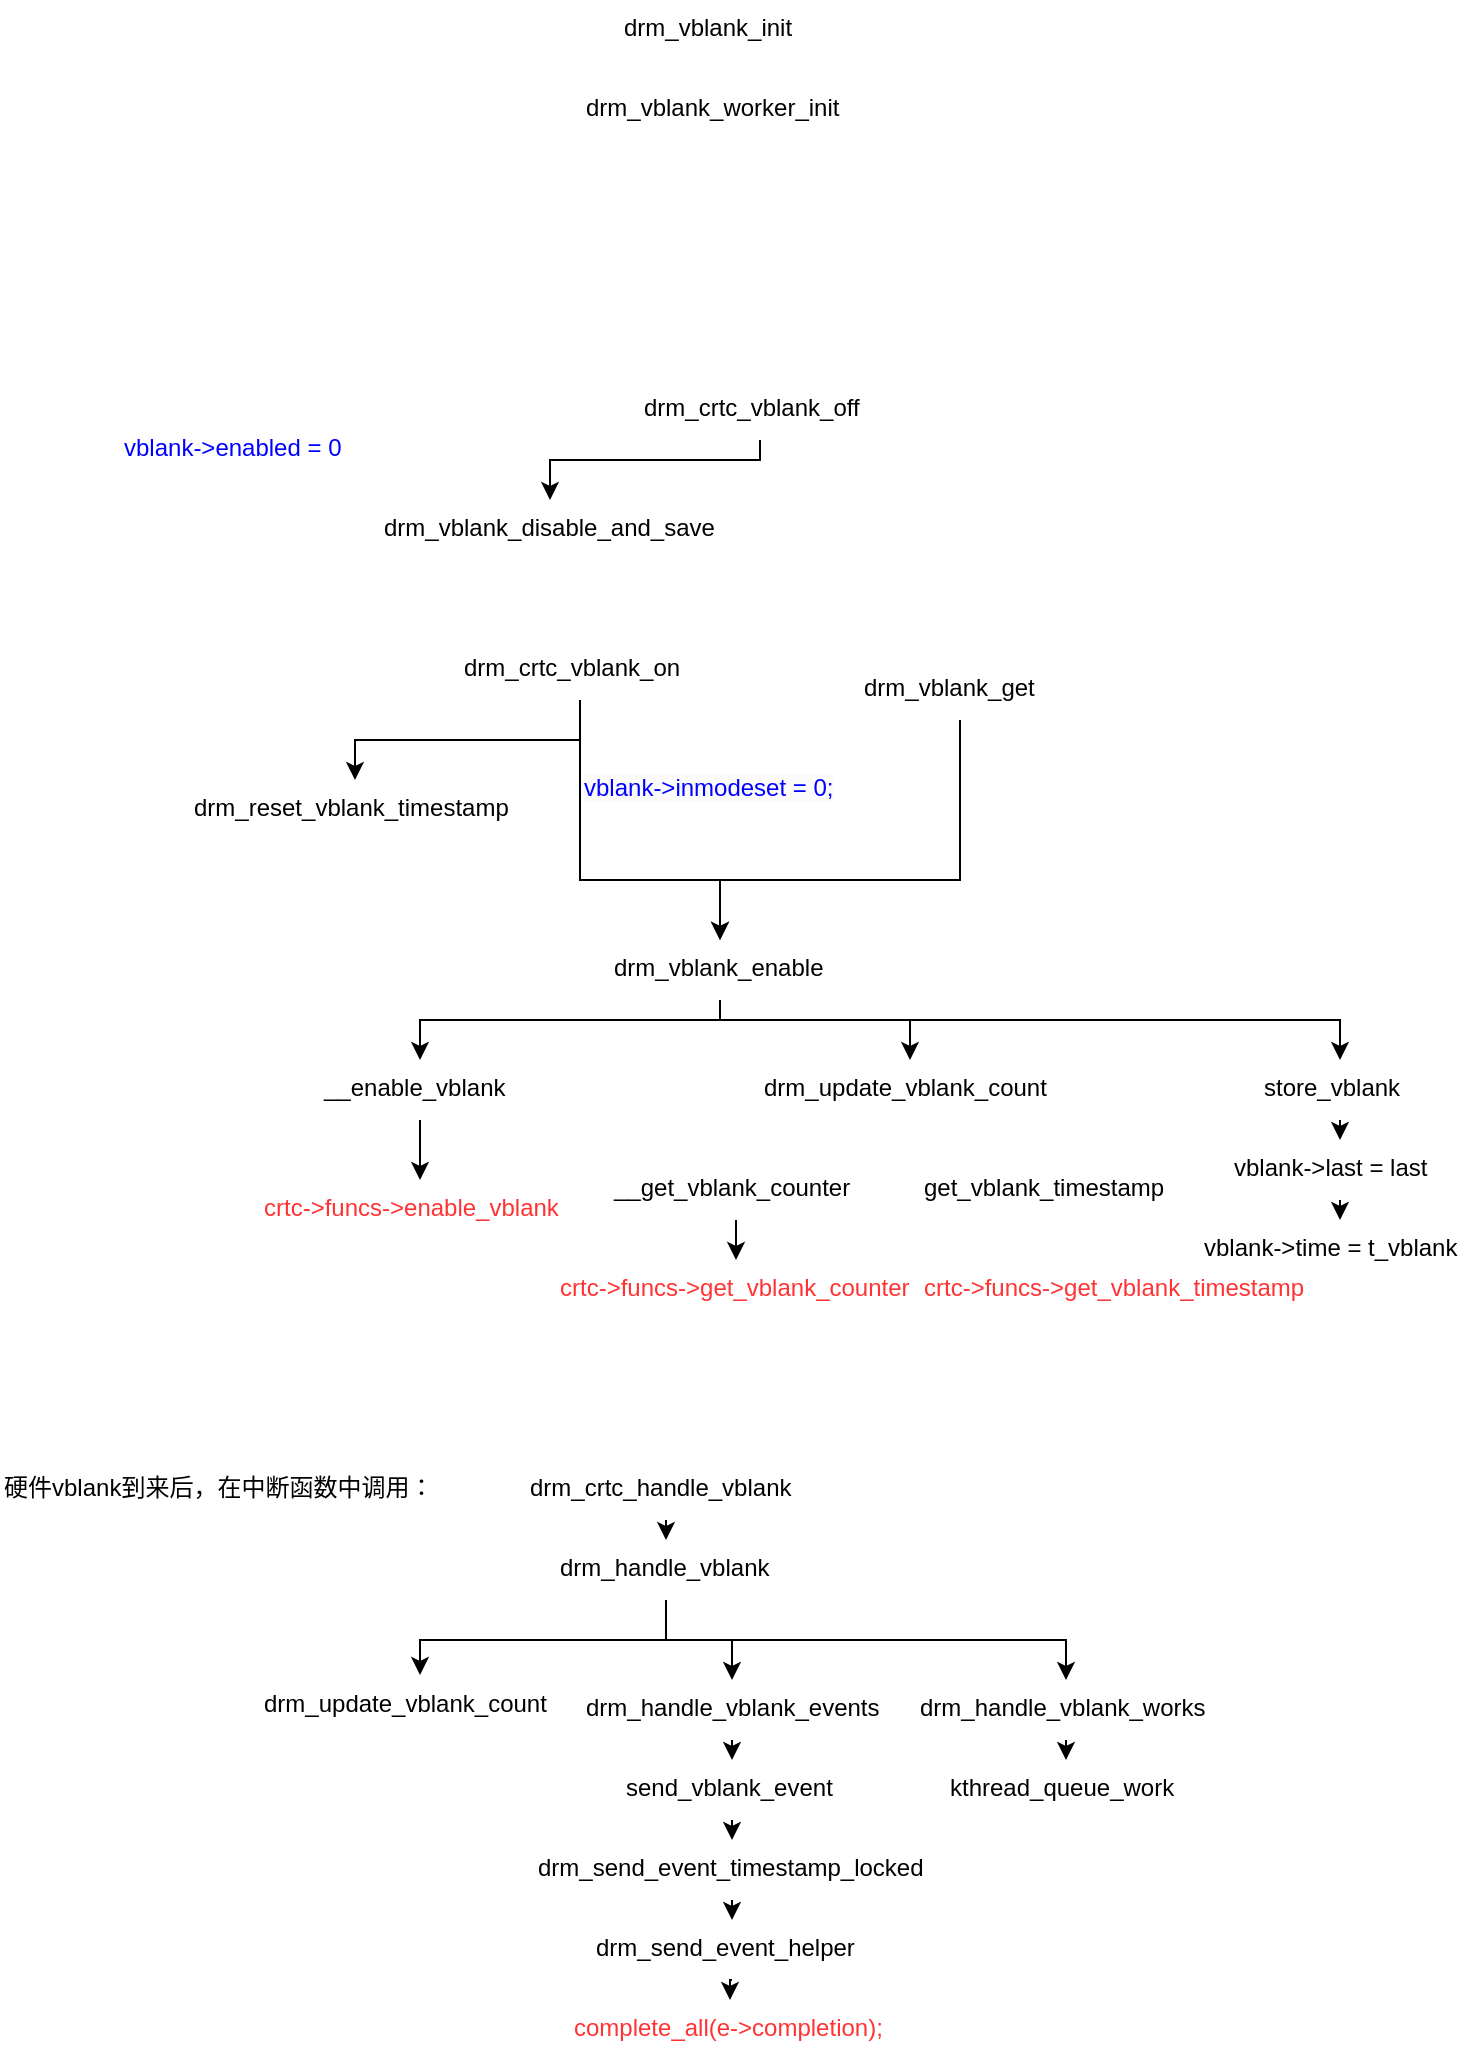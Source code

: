 <mxfile version="24.7.16">
  <diagram name="第 1 页" id="HQs-CLED2X2MUGQiXkbR">
    <mxGraphModel dx="1064" dy="1707" grid="1" gridSize="10" guides="1" tooltips="1" connect="1" arrows="1" fold="1" page="1" pageScale="1" pageWidth="827" pageHeight="1169" math="0" shadow="0">
      <root>
        <mxCell id="0" />
        <mxCell id="1" parent="0" />
        <mxCell id="Lhvy_onTUj4dt_1nR8uf-40" style="edgeStyle=orthogonalEdgeStyle;rounded=0;orthogonalLoop=1;jettySize=auto;html=1;exitX=0.5;exitY=1;exitDx=0;exitDy=0;entryX=0.5;entryY=0;entryDx=0;entryDy=0;" parent="1" source="HEfscEinG6NMkhZ_wRlj-1" target="Lhvy_onTUj4dt_1nR8uf-39" edge="1">
          <mxGeometry relative="1" as="geometry">
            <Array as="points">
              <mxPoint x="410" y="-20" />
              <mxPoint x="305" y="-20" />
            </Array>
          </mxGeometry>
        </mxCell>
        <mxCell id="HEfscEinG6NMkhZ_wRlj-1" value="drm_crtc_vblank_off" style="text;whiteSpace=wrap;html=1;" parent="1" vertex="1">
          <mxGeometry x="350" y="-60" width="120" height="30" as="geometry" />
        </mxCell>
        <mxCell id="HEfscEinG6NMkhZ_wRlj-2" value="drm_vblank_init" style="text;whiteSpace=wrap;html=1;" parent="1" vertex="1">
          <mxGeometry x="340" y="-250" width="100" height="30" as="geometry" />
        </mxCell>
        <mxCell id="Lhvy_onTUj4dt_1nR8uf-32" style="edgeStyle=orthogonalEdgeStyle;rounded=0;orthogonalLoop=1;jettySize=auto;html=1;exitX=0.5;exitY=1;exitDx=0;exitDy=0;entryX=0.5;entryY=0;entryDx=0;entryDy=0;" parent="1" source="HEfscEinG6NMkhZ_wRlj-4" target="Lhvy_onTUj4dt_1nR8uf-27" edge="1">
          <mxGeometry relative="1" as="geometry" />
        </mxCell>
        <mxCell id="Lhvy_onTUj4dt_1nR8uf-33" style="edgeStyle=orthogonalEdgeStyle;rounded=0;orthogonalLoop=1;jettySize=auto;html=1;exitX=0.5;exitY=1;exitDx=0;exitDy=0;entryX=0.5;entryY=0;entryDx=0;entryDy=0;" parent="1" source="HEfscEinG6NMkhZ_wRlj-4" target="Lhvy_onTUj4dt_1nR8uf-5" edge="1">
          <mxGeometry relative="1" as="geometry">
            <Array as="points">
              <mxPoint x="320" y="190" />
              <mxPoint x="390" y="190" />
            </Array>
          </mxGeometry>
        </mxCell>
        <mxCell id="HEfscEinG6NMkhZ_wRlj-4" value="drm_crtc_vblank_on" style="text;whiteSpace=wrap;html=1;" parent="1" vertex="1">
          <mxGeometry x="260" y="70" width="120" height="30" as="geometry" />
        </mxCell>
        <mxCell id="Lhvy_onTUj4dt_1nR8uf-4" style="edgeStyle=orthogonalEdgeStyle;rounded=0;orthogonalLoop=1;jettySize=auto;html=1;exitX=0.5;exitY=1;exitDx=0;exitDy=0;entryX=0.5;entryY=0;entryDx=0;entryDy=0;" parent="1" source="Lhvy_onTUj4dt_1nR8uf-1" target="Lhvy_onTUj4dt_1nR8uf-2" edge="1">
          <mxGeometry relative="1" as="geometry" />
        </mxCell>
        <mxCell id="Lhvy_onTUj4dt_1nR8uf-1" value="__enable_vblank" style="text;whiteSpace=wrap;html=1;" parent="1" vertex="1">
          <mxGeometry x="190" y="280" width="100" height="30" as="geometry" />
        </mxCell>
        <mxCell id="Lhvy_onTUj4dt_1nR8uf-2" value="&lt;font color=&quot;#ff3333&quot;&gt;crtc-&amp;gt;funcs-&amp;gt;enable_vblank&lt;/font&gt;" style="text;whiteSpace=wrap;html=1;" parent="1" vertex="1">
          <mxGeometry x="160" y="340" width="160" height="30" as="geometry" />
        </mxCell>
        <mxCell id="Lhvy_onTUj4dt_1nR8uf-6" style="edgeStyle=orthogonalEdgeStyle;rounded=0;orthogonalLoop=1;jettySize=auto;html=1;exitX=0.5;exitY=1;exitDx=0;exitDy=0;entryX=0.5;entryY=0;entryDx=0;entryDy=0;" parent="1" source="Lhvy_onTUj4dt_1nR8uf-5" target="Lhvy_onTUj4dt_1nR8uf-1" edge="1">
          <mxGeometry relative="1" as="geometry">
            <Array as="points">
              <mxPoint x="390" y="260" />
              <mxPoint x="240" y="260" />
            </Array>
          </mxGeometry>
        </mxCell>
        <mxCell id="Lhvy_onTUj4dt_1nR8uf-8" style="edgeStyle=orthogonalEdgeStyle;rounded=0;orthogonalLoop=1;jettySize=auto;html=1;exitX=0.5;exitY=1;exitDx=0;exitDy=0;entryX=0.5;entryY=0;entryDx=0;entryDy=0;" parent="1" source="Lhvy_onTUj4dt_1nR8uf-5" target="Lhvy_onTUj4dt_1nR8uf-7" edge="1">
          <mxGeometry relative="1" as="geometry">
            <Array as="points">
              <mxPoint x="390" y="260" />
              <mxPoint x="485" y="260" />
            </Array>
          </mxGeometry>
        </mxCell>
        <mxCell id="Lhvy_onTUj4dt_1nR8uf-18" style="edgeStyle=orthogonalEdgeStyle;rounded=0;orthogonalLoop=1;jettySize=auto;html=1;exitX=0.5;exitY=1;exitDx=0;exitDy=0;entryX=0.5;entryY=0;entryDx=0;entryDy=0;" parent="1" source="Lhvy_onTUj4dt_1nR8uf-5" target="Lhvy_onTUj4dt_1nR8uf-17" edge="1">
          <mxGeometry relative="1" as="geometry">
            <Array as="points">
              <mxPoint x="390" y="260" />
              <mxPoint x="700" y="260" />
            </Array>
          </mxGeometry>
        </mxCell>
        <mxCell id="Lhvy_onTUj4dt_1nR8uf-5" value="drm_vblank_enable" style="text;whiteSpace=wrap;html=1;" parent="1" vertex="1">
          <mxGeometry x="335" y="220" width="110" height="30" as="geometry" />
        </mxCell>
        <mxCell id="Lhvy_onTUj4dt_1nR8uf-7" value="drm_update_vblank_count" style="text;whiteSpace=wrap;html=1;" parent="1" vertex="1">
          <mxGeometry x="410" y="280" width="150" height="30" as="geometry" />
        </mxCell>
        <mxCell id="Lhvy_onTUj4dt_1nR8uf-12" style="edgeStyle=orthogonalEdgeStyle;rounded=0;orthogonalLoop=1;jettySize=auto;html=1;exitX=0.5;exitY=1;exitDx=0;exitDy=0;entryX=0.5;entryY=0;entryDx=0;entryDy=0;" parent="1" source="Lhvy_onTUj4dt_1nR8uf-9" target="Lhvy_onTUj4dt_1nR8uf-11" edge="1">
          <mxGeometry relative="1" as="geometry" />
        </mxCell>
        <mxCell id="Lhvy_onTUj4dt_1nR8uf-9" value="__get_vblank_counter" style="text;whiteSpace=wrap;html=1;" parent="1" vertex="1">
          <mxGeometry x="335" y="330" width="126" height="30" as="geometry" />
        </mxCell>
        <mxCell id="Lhvy_onTUj4dt_1nR8uf-11" value="&lt;font color=&quot;#ff3333&quot;&gt;crtc-&amp;gt;funcs-&amp;gt;get_vblank_counter&lt;/font&gt;" style="text;whiteSpace=wrap;html=1;" parent="1" vertex="1">
          <mxGeometry x="308" y="380" width="180" height="30" as="geometry" />
        </mxCell>
        <mxCell id="Lhvy_onTUj4dt_1nR8uf-13" value="get_vblank_timestamp" style="text;whiteSpace=wrap;html=1;" parent="1" vertex="1">
          <mxGeometry x="490" y="330" width="130" height="30" as="geometry" />
        </mxCell>
        <mxCell id="Lhvy_onTUj4dt_1nR8uf-15" value="&lt;font color=&quot;#ff3333&quot;&gt;crtc-&amp;gt;funcs-&amp;gt;get_vblank_timestamp&lt;/font&gt;" style="text;whiteSpace=wrap;html=1;" parent="1" vertex="1">
          <mxGeometry x="490" y="380" width="200" height="30" as="geometry" />
        </mxCell>
        <mxCell id="Lhvy_onTUj4dt_1nR8uf-24" style="edgeStyle=orthogonalEdgeStyle;rounded=0;orthogonalLoop=1;jettySize=auto;html=1;exitX=0.5;exitY=1;exitDx=0;exitDy=0;entryX=0.5;entryY=0;entryDx=0;entryDy=0;" parent="1" source="Lhvy_onTUj4dt_1nR8uf-17" target="Lhvy_onTUj4dt_1nR8uf-19" edge="1">
          <mxGeometry relative="1" as="geometry" />
        </mxCell>
        <mxCell id="Lhvy_onTUj4dt_1nR8uf-17" value="store_vblank" style="text;whiteSpace=wrap;html=1;" parent="1" vertex="1">
          <mxGeometry x="660" y="280" width="80" height="30" as="geometry" />
        </mxCell>
        <mxCell id="Lhvy_onTUj4dt_1nR8uf-25" style="edgeStyle=orthogonalEdgeStyle;rounded=0;orthogonalLoop=1;jettySize=auto;html=1;exitX=0.5;exitY=1;exitDx=0;exitDy=0;entryX=0.5;entryY=0;entryDx=0;entryDy=0;" parent="1" source="Lhvy_onTUj4dt_1nR8uf-19" target="Lhvy_onTUj4dt_1nR8uf-20" edge="1">
          <mxGeometry relative="1" as="geometry" />
        </mxCell>
        <mxCell id="Lhvy_onTUj4dt_1nR8uf-19" value="vblank-&gt;last = last" style="text;whiteSpace=wrap;html=1;" parent="1" vertex="1">
          <mxGeometry x="645" y="320" width="110" height="30" as="geometry" />
        </mxCell>
        <mxCell id="Lhvy_onTUj4dt_1nR8uf-20" value="vblank-&amp;gt;time = t_vblank" style="text;whiteSpace=wrap;html=1;" parent="1" vertex="1">
          <mxGeometry x="630" y="360" width="140" height="30" as="geometry" />
        </mxCell>
        <mxCell id="Lhvy_onTUj4dt_1nR8uf-36" style="edgeStyle=orthogonalEdgeStyle;rounded=0;orthogonalLoop=1;jettySize=auto;html=1;entryX=0.5;entryY=0;entryDx=0;entryDy=0;" parent="1" source="Lhvy_onTUj4dt_1nR8uf-22" target="Lhvy_onTUj4dt_1nR8uf-5" edge="1">
          <mxGeometry relative="1" as="geometry">
            <Array as="points">
              <mxPoint x="510" y="190" />
              <mxPoint x="390" y="190" />
            </Array>
          </mxGeometry>
        </mxCell>
        <mxCell id="Lhvy_onTUj4dt_1nR8uf-22" value="drm_vblank_get" style="text;whiteSpace=wrap;html=1;" parent="1" vertex="1">
          <mxGeometry x="460" y="80" width="100" height="30" as="geometry" />
        </mxCell>
        <mxCell id="Lhvy_onTUj4dt_1nR8uf-27" value="drm_reset_vblank_timestamp" style="text;whiteSpace=wrap;html=1;" parent="1" vertex="1">
          <mxGeometry x="125" y="140" width="165" height="30" as="geometry" />
        </mxCell>
        <mxCell id="Lhvy_onTUj4dt_1nR8uf-39" value="drm_vblank_disable_and_save" style="text;whiteSpace=wrap;html=1;" parent="1" vertex="1">
          <mxGeometry x="220" width="170" height="30" as="geometry" />
        </mxCell>
        <mxCell id="Lhvy_onTUj4dt_1nR8uf-44" value="&lt;span style=&quot;color: rgb(0, 0, 255); font-family: Helvetica; font-size: 12px; font-style: normal; font-variant-ligatures: normal; font-variant-caps: normal; font-weight: 400; letter-spacing: normal; orphans: 2; text-align: center; text-indent: 0px; text-transform: none; widows: 2; word-spacing: 0px; -webkit-text-stroke-width: 0px; white-space: normal; background-color: rgb(251, 251, 251); text-decoration-thickness: initial; text-decoration-style: initial; text-decoration-color: initial; display: inline !important; float: none;&quot;&gt;vblank-&amp;gt;inmodeset = 0;&lt;/span&gt;" style="text;whiteSpace=wrap;html=1;" parent="1" vertex="1">
          <mxGeometry x="320" y="130" width="130" height="30" as="geometry" />
        </mxCell>
        <mxCell id="Lhvy_onTUj4dt_1nR8uf-60" style="edgeStyle=orthogonalEdgeStyle;rounded=0;orthogonalLoop=1;jettySize=auto;html=1;exitX=0.5;exitY=1;exitDx=0;exitDy=0;" parent="1" source="Lhvy_onTUj4dt_1nR8uf-46" target="Lhvy_onTUj4dt_1nR8uf-51" edge="1">
          <mxGeometry relative="1" as="geometry">
            <Array as="points">
              <mxPoint x="363" y="570" />
              <mxPoint x="240" y="570" />
            </Array>
          </mxGeometry>
        </mxCell>
        <mxCell id="Lhvy_onTUj4dt_1nR8uf-61" style="edgeStyle=orthogonalEdgeStyle;rounded=0;orthogonalLoop=1;jettySize=auto;html=1;exitX=0.5;exitY=1;exitDx=0;exitDy=0;entryX=0.5;entryY=0;entryDx=0;entryDy=0;" parent="1" source="Lhvy_onTUj4dt_1nR8uf-46" target="Lhvy_onTUj4dt_1nR8uf-52" edge="1">
          <mxGeometry relative="1" as="geometry" />
        </mxCell>
        <mxCell id="Lhvy_onTUj4dt_1nR8uf-62" style="edgeStyle=orthogonalEdgeStyle;rounded=0;orthogonalLoop=1;jettySize=auto;html=1;exitX=0.5;exitY=1;exitDx=0;exitDy=0;entryX=0.5;entryY=0;entryDx=0;entryDy=0;" parent="1" source="Lhvy_onTUj4dt_1nR8uf-46" target="Lhvy_onTUj4dt_1nR8uf-53" edge="1">
          <mxGeometry relative="1" as="geometry" />
        </mxCell>
        <mxCell id="Lhvy_onTUj4dt_1nR8uf-46" value="drm_handle_vblank" style="text;whiteSpace=wrap;html=1;" parent="1" vertex="1">
          <mxGeometry x="308" y="520" width="110" height="30" as="geometry" />
        </mxCell>
        <mxCell id="Lhvy_onTUj4dt_1nR8uf-59" style="edgeStyle=orthogonalEdgeStyle;rounded=0;orthogonalLoop=1;jettySize=auto;html=1;exitX=0.5;exitY=1;exitDx=0;exitDy=0;entryX=0.5;entryY=0;entryDx=0;entryDy=0;" parent="1" source="Lhvy_onTUj4dt_1nR8uf-47" target="Lhvy_onTUj4dt_1nR8uf-46" edge="1">
          <mxGeometry relative="1" as="geometry" />
        </mxCell>
        <mxCell id="Lhvy_onTUj4dt_1nR8uf-47" value="drm_crtc_handle_vblank" style="text;whiteSpace=wrap;html=1;" parent="1" vertex="1">
          <mxGeometry x="293" y="480" width="140" height="30" as="geometry" />
        </mxCell>
        <mxCell id="Lhvy_onTUj4dt_1nR8uf-48" value="硬件vblank到来后，在中断函数中调用：" style="text;whiteSpace=wrap;html=1;" parent="1" vertex="1">
          <mxGeometry x="30" y="480" width="220" height="30" as="geometry" />
        </mxCell>
        <mxCell id="Lhvy_onTUj4dt_1nR8uf-49" value="vblank-&amp;gt;enabled = 0" style="text;whiteSpace=wrap;html=1;fontColor=#0000FF;" parent="1" vertex="1">
          <mxGeometry x="90" y="-40" width="120" height="30" as="geometry" />
        </mxCell>
        <mxCell id="Lhvy_onTUj4dt_1nR8uf-51" value="drm_update_vblank_count" style="text;whiteSpace=wrap;html=1;" parent="1" vertex="1">
          <mxGeometry x="160" y="587.5" width="155" height="25" as="geometry" />
        </mxCell>
        <mxCell id="Cp54ddVQhLDNcRKYRIW8-3" style="edgeStyle=orthogonalEdgeStyle;rounded=0;orthogonalLoop=1;jettySize=auto;html=1;exitX=0.5;exitY=1;exitDx=0;exitDy=0;entryX=0.5;entryY=0;entryDx=0;entryDy=0;" edge="1" parent="1" source="Lhvy_onTUj4dt_1nR8uf-52" target="Lhvy_onTUj4dt_1nR8uf-54">
          <mxGeometry relative="1" as="geometry" />
        </mxCell>
        <mxCell id="Lhvy_onTUj4dt_1nR8uf-52" value="drm_handle_vblank_events" style="text;whiteSpace=wrap;html=1;" parent="1" vertex="1">
          <mxGeometry x="321" y="590" width="150" height="30" as="geometry" />
        </mxCell>
        <mxCell id="Lhvy_onTUj4dt_1nR8uf-64" style="edgeStyle=orthogonalEdgeStyle;rounded=0;orthogonalLoop=1;jettySize=auto;html=1;exitX=0.5;exitY=1;exitDx=0;exitDy=0;entryX=0.5;entryY=0;entryDx=0;entryDy=0;" parent="1" source="Lhvy_onTUj4dt_1nR8uf-53" target="Lhvy_onTUj4dt_1nR8uf-55" edge="1">
          <mxGeometry relative="1" as="geometry" />
        </mxCell>
        <mxCell id="Lhvy_onTUj4dt_1nR8uf-53" value="drm_handle_vblank_works" style="text;whiteSpace=wrap;html=1;" parent="1" vertex="1">
          <mxGeometry x="488" y="590" width="150" height="30" as="geometry" />
        </mxCell>
        <mxCell id="Cp54ddVQhLDNcRKYRIW8-5" style="edgeStyle=orthogonalEdgeStyle;rounded=0;orthogonalLoop=1;jettySize=auto;html=1;exitX=0.5;exitY=1;exitDx=0;exitDy=0;entryX=0.5;entryY=0;entryDx=0;entryDy=0;" edge="1" parent="1" source="Lhvy_onTUj4dt_1nR8uf-54" target="Cp54ddVQhLDNcRKYRIW8-4">
          <mxGeometry relative="1" as="geometry" />
        </mxCell>
        <mxCell id="Lhvy_onTUj4dt_1nR8uf-54" value="send_vblank_event" style="text;whiteSpace=wrap;html=1;" parent="1" vertex="1">
          <mxGeometry x="341" y="630" width="110" height="30" as="geometry" />
        </mxCell>
        <mxCell id="Lhvy_onTUj4dt_1nR8uf-55" value="kthread_queue_work" style="text;whiteSpace=wrap;html=1;" parent="1" vertex="1">
          <mxGeometry x="503" y="630" width="120" height="30" as="geometry" />
        </mxCell>
        <mxCell id="Lhvy_onTUj4dt_1nR8uf-58" value="drm_vblank_worker_init" style="text;whiteSpace=wrap;html=1;" parent="1" vertex="1">
          <mxGeometry x="321" y="-210" width="140" height="30" as="geometry" />
        </mxCell>
        <mxCell id="Cp54ddVQhLDNcRKYRIW8-7" style="edgeStyle=orthogonalEdgeStyle;rounded=0;orthogonalLoop=1;jettySize=auto;html=1;exitX=0.5;exitY=1;exitDx=0;exitDy=0;entryX=0.5;entryY=0;entryDx=0;entryDy=0;" edge="1" parent="1" source="Cp54ddVQhLDNcRKYRIW8-4" target="Cp54ddVQhLDNcRKYRIW8-6">
          <mxGeometry relative="1" as="geometry" />
        </mxCell>
        <mxCell id="Cp54ddVQhLDNcRKYRIW8-4" value="drm_send_event_timestamp_locked" style="text;whiteSpace=wrap;html=1;" vertex="1" parent="1">
          <mxGeometry x="296.5" y="670" width="199" height="30" as="geometry" />
        </mxCell>
        <mxCell id="Cp54ddVQhLDNcRKYRIW8-9" style="edgeStyle=orthogonalEdgeStyle;rounded=0;orthogonalLoop=1;jettySize=auto;html=1;exitX=0.5;exitY=1;exitDx=0;exitDy=0;entryX=0.5;entryY=0;entryDx=0;entryDy=0;" edge="1" parent="1" source="Cp54ddVQhLDNcRKYRIW8-6" target="Cp54ddVQhLDNcRKYRIW8-8">
          <mxGeometry relative="1" as="geometry" />
        </mxCell>
        <mxCell id="Cp54ddVQhLDNcRKYRIW8-6" value="drm_send_event_helper" style="text;whiteSpace=wrap;html=1;" vertex="1" parent="1">
          <mxGeometry x="326" y="710" width="140" height="30" as="geometry" />
        </mxCell>
        <mxCell id="Cp54ddVQhLDNcRKYRIW8-8" value="&lt;font color=&quot;#ff3333&quot;&gt;complete_all(e-&amp;gt;completion);&lt;/font&gt;" style="text;whiteSpace=wrap;html=1;" vertex="1" parent="1">
          <mxGeometry x="315" y="750" width="160" height="30" as="geometry" />
        </mxCell>
      </root>
    </mxGraphModel>
  </diagram>
</mxfile>
